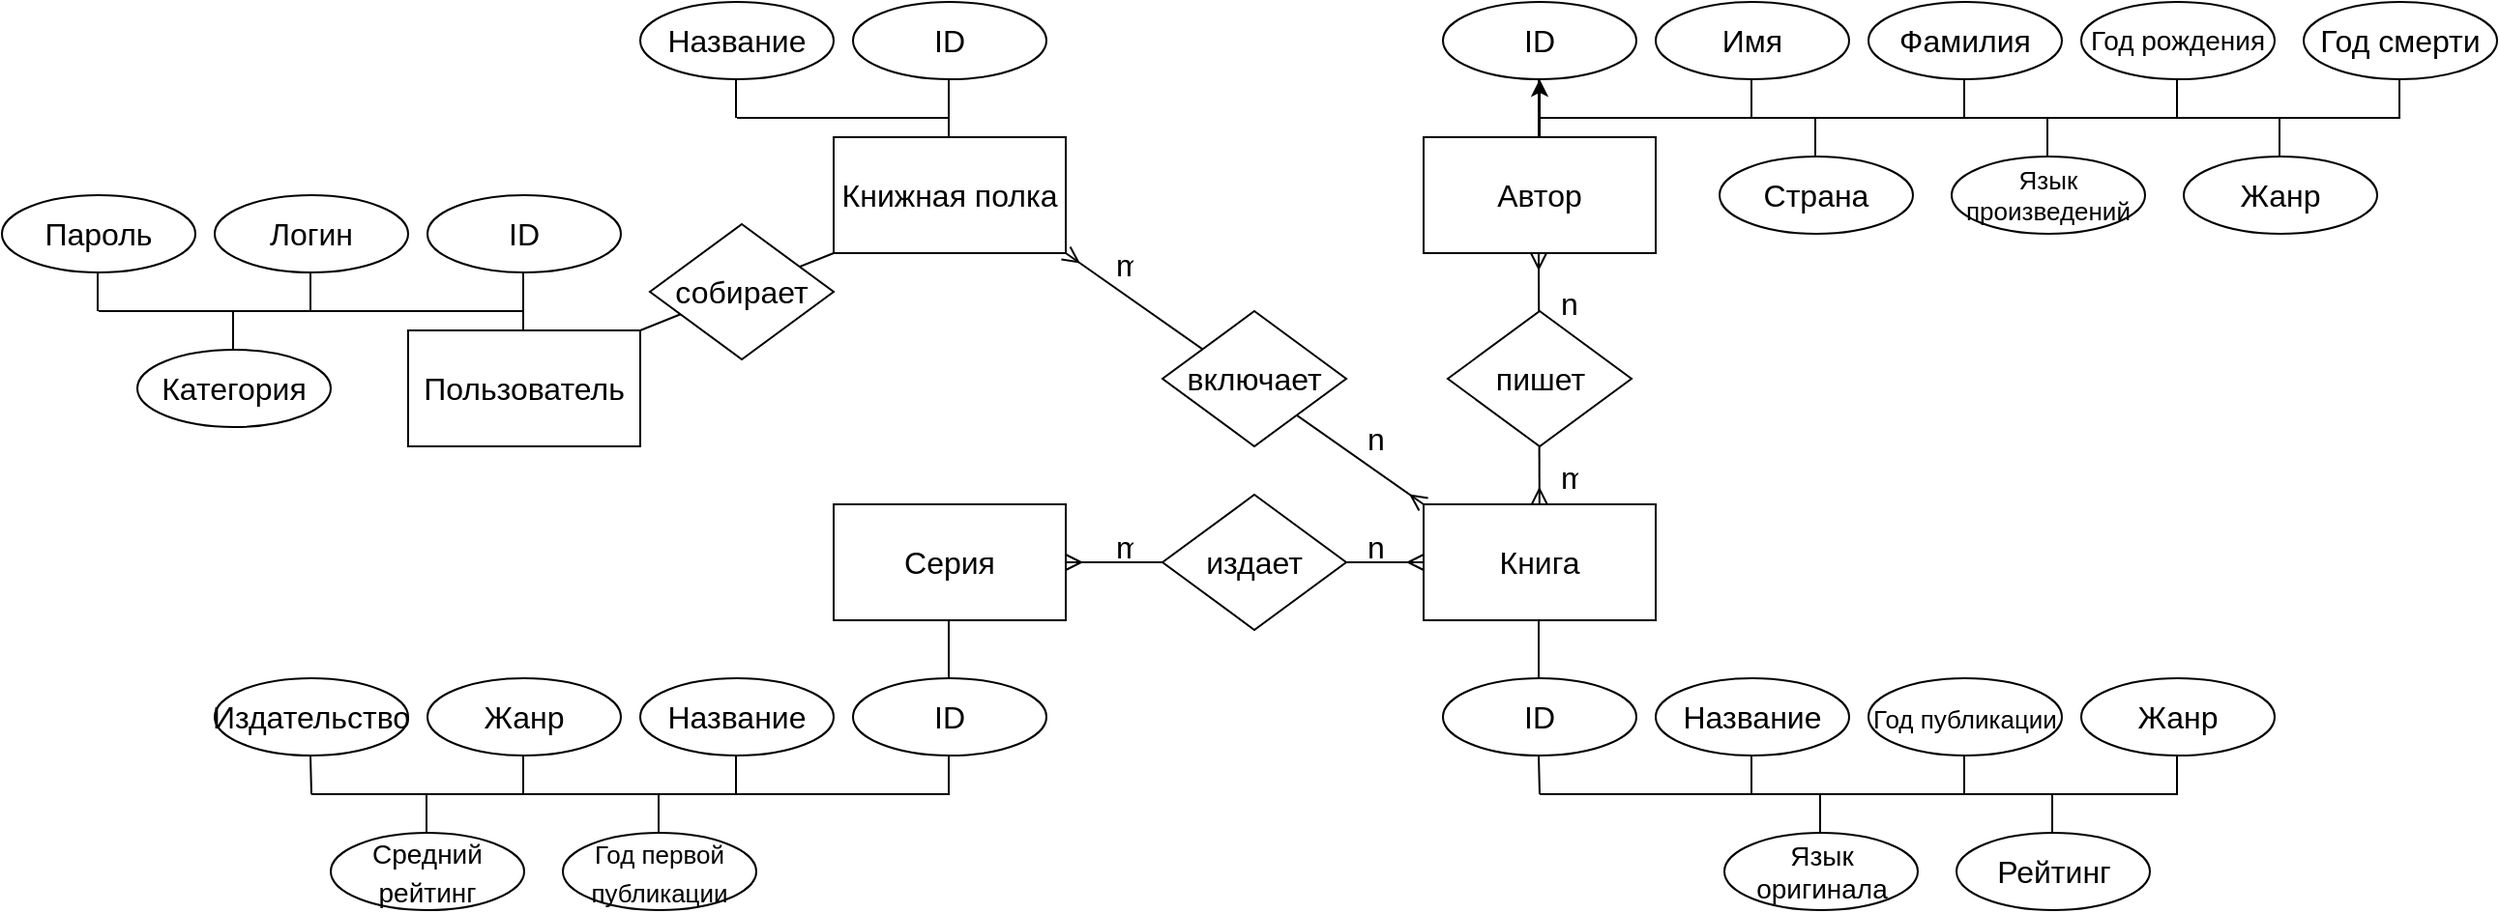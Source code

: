 <mxfile version="21.1.8" type="device">
  <diagram id="xl-UDhk-vmxlbRlfUTU6" name="Страница 1">
    <mxGraphModel dx="2084" dy="1779" grid="1" gridSize="10" guides="1" tooltips="1" connect="1" arrows="1" fold="1" page="1" pageScale="1" pageWidth="827" pageHeight="1169" math="0" shadow="0">
      <root>
        <mxCell id="0" />
        <mxCell id="1" parent="0" />
        <mxCell id="O5rZSSV68CA4puXAP-Ws-46" value="" style="edgeStyle=orthogonalEdgeStyle;rounded=0;orthogonalLoop=1;jettySize=auto;html=1;fontSize=16;" edge="1" parent="1" source="pFHHEdU_0-kqcNkY8rEz-1" target="pFHHEdU_0-kqcNkY8rEz-2">
          <mxGeometry relative="1" as="geometry" />
        </mxCell>
        <mxCell id="pFHHEdU_0-kqcNkY8rEz-1" value="Автор" style="whiteSpace=wrap;html=1;align=center;rounded=0;fontSize=16;" vertex="1" parent="1">
          <mxGeometry x="365" y="60" width="120" height="60" as="geometry" />
        </mxCell>
        <mxCell id="pFHHEdU_0-kqcNkY8rEz-2" value="ID" style="ellipse;whiteSpace=wrap;html=1;align=center;rounded=0;fontSize=16;" vertex="1" parent="1">
          <mxGeometry x="375" y="-10" width="100" height="40" as="geometry" />
        </mxCell>
        <mxCell id="pFHHEdU_0-kqcNkY8rEz-3" value="Имя" style="ellipse;whiteSpace=wrap;html=1;align=center;rounded=0;fontSize=16;" vertex="1" parent="1">
          <mxGeometry x="485" y="-10" width="100" height="40" as="geometry" />
        </mxCell>
        <mxCell id="pFHHEdU_0-kqcNkY8rEz-4" value="Фамилия" style="ellipse;whiteSpace=wrap;html=1;align=center;rounded=0;fontSize=16;" vertex="1" parent="1">
          <mxGeometry x="595" y="-10" width="100" height="40" as="geometry" />
        </mxCell>
        <mxCell id="pFHHEdU_0-kqcNkY8rEz-5" value="Год рождения" style="ellipse;whiteSpace=wrap;html=1;align=center;rounded=0;fontSize=14;" vertex="1" parent="1">
          <mxGeometry x="705" y="-10" width="100" height="40" as="geometry" />
        </mxCell>
        <mxCell id="pFHHEdU_0-kqcNkY8rEz-6" value="Год смерти" style="ellipse;whiteSpace=wrap;html=1;align=center;rounded=0;fontSize=16;" vertex="1" parent="1">
          <mxGeometry x="820" y="-10" width="100" height="40" as="geometry" />
        </mxCell>
        <mxCell id="pFHHEdU_0-kqcNkY8rEz-7" value="" style="endArrow=none;html=1;rounded=0;fontSize=16;" edge="1" parent="1">
          <mxGeometry width="50" height="50" relative="1" as="geometry">
            <mxPoint x="644.5" y="50" as="sourcePoint" />
            <mxPoint x="644.5" y="30" as="targetPoint" />
          </mxGeometry>
        </mxCell>
        <mxCell id="pFHHEdU_0-kqcNkY8rEz-8" value="" style="endArrow=none;html=1;rounded=0;exitX=1;exitY=0.5;exitDx=0;exitDy=0;fontSize=16;" edge="1" parent="1">
          <mxGeometry width="50" height="50" relative="1" as="geometry">
            <mxPoint x="424.5" y="60" as="sourcePoint" />
            <mxPoint x="424.5" y="30" as="targetPoint" />
          </mxGeometry>
        </mxCell>
        <mxCell id="pFHHEdU_0-kqcNkY8rEz-9" value="" style="endArrow=none;html=1;rounded=0;fontSize=16;" edge="1" parent="1">
          <mxGeometry width="50" height="50" relative="1" as="geometry">
            <mxPoint x="425" y="50" as="sourcePoint" />
            <mxPoint x="870" y="50" as="targetPoint" />
          </mxGeometry>
        </mxCell>
        <mxCell id="pFHHEdU_0-kqcNkY8rEz-10" value="" style="endArrow=none;html=1;rounded=0;fontSize=16;" edge="1" parent="1">
          <mxGeometry width="50" height="50" relative="1" as="geometry">
            <mxPoint x="534.5" y="50" as="sourcePoint" />
            <mxPoint x="534.5" y="30" as="targetPoint" />
          </mxGeometry>
        </mxCell>
        <mxCell id="pFHHEdU_0-kqcNkY8rEz-11" value="" style="endArrow=none;html=1;rounded=0;fontSize=16;" edge="1" parent="1">
          <mxGeometry width="50" height="50" relative="1" as="geometry">
            <mxPoint x="754.5" y="50" as="sourcePoint" />
            <mxPoint x="754.5" y="30" as="targetPoint" />
          </mxGeometry>
        </mxCell>
        <mxCell id="pFHHEdU_0-kqcNkY8rEz-12" value="" style="endArrow=none;html=1;rounded=0;fontSize=16;" edge="1" parent="1">
          <mxGeometry width="50" height="50" relative="1" as="geometry">
            <mxPoint x="567.5" y="70" as="sourcePoint" />
            <mxPoint x="567.5" y="50" as="targetPoint" />
          </mxGeometry>
        </mxCell>
        <mxCell id="63GgBxCPVg3tJSuvB2tl-1" value="" style="endArrow=none;html=1;rounded=0;fontSize=16;" edge="1" parent="1">
          <mxGeometry width="50" height="50" relative="1" as="geometry">
            <mxPoint x="869.5" y="50" as="sourcePoint" />
            <mxPoint x="869.5" y="30" as="targetPoint" />
          </mxGeometry>
        </mxCell>
        <mxCell id="63GgBxCPVg3tJSuvB2tl-2" value="Страна" style="ellipse;whiteSpace=wrap;html=1;align=center;rounded=0;fontSize=16;" vertex="1" parent="1">
          <mxGeometry x="518" y="70" width="100" height="40" as="geometry" />
        </mxCell>
        <mxCell id="63GgBxCPVg3tJSuvB2tl-3" value="Язык произведений" style="ellipse;whiteSpace=wrap;html=1;align=center;rounded=0;fontSize=13;" vertex="1" parent="1">
          <mxGeometry x="638" y="70" width="100" height="40" as="geometry" />
        </mxCell>
        <mxCell id="63GgBxCPVg3tJSuvB2tl-4" value="" style="endArrow=none;html=1;rounded=0;fontSize=16;" edge="1" parent="1">
          <mxGeometry width="50" height="50" relative="1" as="geometry">
            <mxPoint x="687.5" y="70" as="sourcePoint" />
            <mxPoint x="687.5" y="50" as="targetPoint" />
          </mxGeometry>
        </mxCell>
        <mxCell id="63GgBxCPVg3tJSuvB2tl-5" value="" style="endArrow=none;html=1;rounded=0;fontSize=16;" edge="1" parent="1">
          <mxGeometry width="50" height="50" relative="1" as="geometry">
            <mxPoint x="807.5" y="70" as="sourcePoint" />
            <mxPoint x="807.5" y="50" as="targetPoint" />
          </mxGeometry>
        </mxCell>
        <mxCell id="63GgBxCPVg3tJSuvB2tl-6" value="Жанр" style="ellipse;whiteSpace=wrap;html=1;align=center;rounded=0;fontSize=16;" vertex="1" parent="1">
          <mxGeometry x="758" y="70" width="100" height="40" as="geometry" />
        </mxCell>
        <mxCell id="63GgBxCPVg3tJSuvB2tl-7" value="Книга" style="whiteSpace=wrap;html=1;align=center;rounded=0;fontSize=16;" vertex="1" parent="1">
          <mxGeometry x="365" y="250" width="120" height="60" as="geometry" />
        </mxCell>
        <mxCell id="63GgBxCPVg3tJSuvB2tl-8" value="ID" style="ellipse;whiteSpace=wrap;html=1;align=center;rounded=0;fontSize=16;" vertex="1" parent="1">
          <mxGeometry x="375" y="340" width="100" height="40" as="geometry" />
        </mxCell>
        <mxCell id="63GgBxCPVg3tJSuvB2tl-9" value="Название" style="ellipse;whiteSpace=wrap;html=1;align=center;rounded=0;fontSize=16;" vertex="1" parent="1">
          <mxGeometry x="485" y="340" width="100" height="40" as="geometry" />
        </mxCell>
        <mxCell id="63GgBxCPVg3tJSuvB2tl-10" value="&lt;font style=&quot;font-size: 13px;&quot;&gt;Год публикации&lt;/font&gt;" style="ellipse;whiteSpace=wrap;html=1;align=center;rounded=0;fontSize=16;" vertex="1" parent="1">
          <mxGeometry x="595" y="340" width="100" height="40" as="geometry" />
        </mxCell>
        <mxCell id="63GgBxCPVg3tJSuvB2tl-11" value="Жанр" style="ellipse;whiteSpace=wrap;html=1;align=center;rounded=0;fontSize=16;" vertex="1" parent="1">
          <mxGeometry x="705" y="340" width="100" height="40" as="geometry" />
        </mxCell>
        <mxCell id="63GgBxCPVg3tJSuvB2tl-13" value="" style="endArrow=none;html=1;rounded=0;fontSize=16;" edge="1" parent="1">
          <mxGeometry width="50" height="50" relative="1" as="geometry">
            <mxPoint x="644.5" y="400" as="sourcePoint" />
            <mxPoint x="644.5" y="380" as="targetPoint" />
          </mxGeometry>
        </mxCell>
        <mxCell id="63GgBxCPVg3tJSuvB2tl-14" value="" style="endArrow=none;html=1;rounded=0;fontSize=16;" edge="1" parent="1">
          <mxGeometry width="50" height="50" relative="1" as="geometry">
            <mxPoint x="425" y="400" as="sourcePoint" />
            <mxPoint x="424.5" y="380" as="targetPoint" />
          </mxGeometry>
        </mxCell>
        <mxCell id="63GgBxCPVg3tJSuvB2tl-15" value="" style="endArrow=none;html=1;rounded=0;fontSize=16;" edge="1" parent="1">
          <mxGeometry width="50" height="50" relative="1" as="geometry">
            <mxPoint x="425" y="400" as="sourcePoint" />
            <mxPoint x="755" y="400" as="targetPoint" />
          </mxGeometry>
        </mxCell>
        <mxCell id="63GgBxCPVg3tJSuvB2tl-16" value="" style="endArrow=none;html=1;rounded=0;fontSize=16;" edge="1" parent="1">
          <mxGeometry width="50" height="50" relative="1" as="geometry">
            <mxPoint x="534.5" y="400" as="sourcePoint" />
            <mxPoint x="534.5" y="380" as="targetPoint" />
          </mxGeometry>
        </mxCell>
        <mxCell id="63GgBxCPVg3tJSuvB2tl-17" value="" style="endArrow=none;html=1;rounded=0;fontSize=16;" edge="1" parent="1">
          <mxGeometry width="50" height="50" relative="1" as="geometry">
            <mxPoint x="754.5" y="400" as="sourcePoint" />
            <mxPoint x="754.5" y="380" as="targetPoint" />
          </mxGeometry>
        </mxCell>
        <mxCell id="63GgBxCPVg3tJSuvB2tl-18" value="" style="endArrow=none;html=1;rounded=0;fontSize=16;" edge="1" parent="1">
          <mxGeometry width="50" height="50" relative="1" as="geometry">
            <mxPoint x="570" y="420" as="sourcePoint" />
            <mxPoint x="570" y="400" as="targetPoint" />
          </mxGeometry>
        </mxCell>
        <mxCell id="63GgBxCPVg3tJSuvB2tl-20" value="Язык оригинала" style="ellipse;whiteSpace=wrap;html=1;align=center;rounded=0;fontSize=14;" vertex="1" parent="1">
          <mxGeometry x="520.5" y="420" width="100" height="40" as="geometry" />
        </mxCell>
        <mxCell id="63GgBxCPVg3tJSuvB2tl-21" value="Рейтинг" style="ellipse;whiteSpace=wrap;html=1;align=center;rounded=0;fontSize=16;" vertex="1" parent="1">
          <mxGeometry x="640.5" y="420" width="100" height="40" as="geometry" />
        </mxCell>
        <mxCell id="63GgBxCPVg3tJSuvB2tl-22" value="" style="endArrow=none;html=1;rounded=0;fontSize=16;" edge="1" parent="1">
          <mxGeometry width="50" height="50" relative="1" as="geometry">
            <mxPoint x="690" y="420" as="sourcePoint" />
            <mxPoint x="690" y="400" as="targetPoint" />
          </mxGeometry>
        </mxCell>
        <mxCell id="63GgBxCPVg3tJSuvB2tl-26" value="" style="endArrow=none;html=1;rounded=0;exitX=1;exitY=0.5;exitDx=0;exitDy=0;fontSize=16;" edge="1" parent="1">
          <mxGeometry width="50" height="50" relative="1" as="geometry">
            <mxPoint x="424.5" y="340" as="sourcePoint" />
            <mxPoint x="424.5" y="310" as="targetPoint" />
          </mxGeometry>
        </mxCell>
        <mxCell id="O5rZSSV68CA4puXAP-Ws-1" value="" style="fontSize=16;html=1;endArrow=ERmany;startArrow=ERmany;rounded=0;" edge="1" parent="1" source="63GgBxCPVg3tJSuvB2tl-7">
          <mxGeometry width="100" height="100" relative="1" as="geometry">
            <mxPoint x="425" y="220" as="sourcePoint" />
            <mxPoint x="424.5" y="120" as="targetPoint" />
            <Array as="points" />
          </mxGeometry>
        </mxCell>
        <mxCell id="O5rZSSV68CA4puXAP-Ws-2" value="n" style="text;strokeColor=none;fillColor=none;spacingLeft=4;spacingRight=4;overflow=hidden;rotatable=0;points=[[0,0.5],[1,0.5]];portConstraint=eastwest;fontSize=16;rounded=0;" vertex="1" parent="1">
          <mxGeometry x="430" y="130" width="20" height="20" as="geometry" />
        </mxCell>
        <mxCell id="O5rZSSV68CA4puXAP-Ws-3" value="m" style="text;strokeColor=none;fillColor=none;spacingLeft=4;spacingRight=4;overflow=hidden;rotatable=0;points=[[0,0.5],[1,0.5]];portConstraint=eastwest;fontSize=16;rounded=0;" vertex="1" parent="1">
          <mxGeometry x="430" y="220" width="20" height="20" as="geometry" />
        </mxCell>
        <mxCell id="O5rZSSV68CA4puXAP-Ws-4" value="&lt;font style=&quot;font-size: 16px;&quot;&gt;пишет&lt;/font&gt;" style="rhombus;whiteSpace=wrap;html=1;fontSize=16;" vertex="1" parent="1">
          <mxGeometry x="377.5" y="150" width="95" height="70" as="geometry" />
        </mxCell>
        <mxCell id="O5rZSSV68CA4puXAP-Ws-5" value="Серия" style="whiteSpace=wrap;html=1;align=center;rounded=0;fontSize=16;" vertex="1" parent="1">
          <mxGeometry x="60" y="250" width="120" height="60" as="geometry" />
        </mxCell>
        <mxCell id="O5rZSSV68CA4puXAP-Ws-6" value="Издательство" style="ellipse;whiteSpace=wrap;html=1;align=center;rounded=0;fontSize=16;" vertex="1" parent="1">
          <mxGeometry x="-260" y="340" width="100" height="40" as="geometry" />
        </mxCell>
        <mxCell id="O5rZSSV68CA4puXAP-Ws-7" value="Жанр" style="ellipse;whiteSpace=wrap;html=1;align=center;rounded=0;fontSize=16;" vertex="1" parent="1">
          <mxGeometry x="-150" y="340" width="100" height="40" as="geometry" />
        </mxCell>
        <mxCell id="O5rZSSV68CA4puXAP-Ws-8" value="Название" style="ellipse;whiteSpace=wrap;html=1;align=center;rounded=0;fontSize=16;" vertex="1" parent="1">
          <mxGeometry x="-40" y="340" width="100" height="40" as="geometry" />
        </mxCell>
        <mxCell id="O5rZSSV68CA4puXAP-Ws-9" value="ID" style="ellipse;whiteSpace=wrap;html=1;align=center;rounded=0;fontSize=16;" vertex="1" parent="1">
          <mxGeometry x="70" y="340" width="100" height="40" as="geometry" />
        </mxCell>
        <mxCell id="O5rZSSV68CA4puXAP-Ws-10" value="" style="endArrow=none;html=1;rounded=0;fontSize=16;" edge="1" parent="1">
          <mxGeometry width="50" height="50" relative="1" as="geometry">
            <mxPoint x="9.5" y="400" as="sourcePoint" />
            <mxPoint x="9.5" y="380" as="targetPoint" />
          </mxGeometry>
        </mxCell>
        <mxCell id="O5rZSSV68CA4puXAP-Ws-11" value="" style="endArrow=none;html=1;rounded=0;fontSize=16;" edge="1" parent="1">
          <mxGeometry width="50" height="50" relative="1" as="geometry">
            <mxPoint x="-210" y="400" as="sourcePoint" />
            <mxPoint x="-210.5" y="380" as="targetPoint" />
          </mxGeometry>
        </mxCell>
        <mxCell id="O5rZSSV68CA4puXAP-Ws-12" value="" style="endArrow=none;html=1;rounded=0;fontSize=16;" edge="1" parent="1">
          <mxGeometry width="50" height="50" relative="1" as="geometry">
            <mxPoint x="-210" y="400" as="sourcePoint" />
            <mxPoint x="120" y="400" as="targetPoint" />
          </mxGeometry>
        </mxCell>
        <mxCell id="O5rZSSV68CA4puXAP-Ws-13" value="" style="endArrow=none;html=1;rounded=0;fontSize=16;" edge="1" parent="1">
          <mxGeometry width="50" height="50" relative="1" as="geometry">
            <mxPoint x="-100.5" y="400" as="sourcePoint" />
            <mxPoint x="-100.5" y="380" as="targetPoint" />
          </mxGeometry>
        </mxCell>
        <mxCell id="O5rZSSV68CA4puXAP-Ws-14" value="" style="endArrow=none;html=1;rounded=0;fontSize=16;" edge="1" parent="1">
          <mxGeometry width="50" height="50" relative="1" as="geometry">
            <mxPoint x="119.5" y="400" as="sourcePoint" />
            <mxPoint x="119.5" y="380" as="targetPoint" />
          </mxGeometry>
        </mxCell>
        <mxCell id="O5rZSSV68CA4puXAP-Ws-15" value="" style="endArrow=none;html=1;rounded=0;fontSize=16;" edge="1" parent="1">
          <mxGeometry width="50" height="50" relative="1" as="geometry">
            <mxPoint x="-150.5" y="420" as="sourcePoint" />
            <mxPoint x="-150.5" y="400" as="targetPoint" />
          </mxGeometry>
        </mxCell>
        <mxCell id="O5rZSSV68CA4puXAP-Ws-16" value="&lt;font style=&quot;font-size: 14px;&quot;&gt;Средний рейтинг&lt;/font&gt;" style="ellipse;whiteSpace=wrap;html=1;align=center;rounded=0;fontSize=16;" vertex="1" parent="1">
          <mxGeometry x="-200" y="420" width="100" height="40" as="geometry" />
        </mxCell>
        <mxCell id="O5rZSSV68CA4puXAP-Ws-17" value="&lt;font style=&quot;font-size: 13px;&quot;&gt;Год первой публикации&lt;/font&gt;" style="ellipse;whiteSpace=wrap;html=1;align=center;rounded=0;fontSize=16;" vertex="1" parent="1">
          <mxGeometry x="-80" y="420" width="100" height="40" as="geometry" />
        </mxCell>
        <mxCell id="O5rZSSV68CA4puXAP-Ws-18" value="" style="endArrow=none;html=1;rounded=0;fontSize=16;" edge="1" parent="1">
          <mxGeometry width="50" height="50" relative="1" as="geometry">
            <mxPoint x="-30.5" y="420" as="sourcePoint" />
            <mxPoint x="-30.5" y="400" as="targetPoint" />
          </mxGeometry>
        </mxCell>
        <mxCell id="O5rZSSV68CA4puXAP-Ws-19" value="" style="endArrow=none;html=1;rounded=0;exitX=1;exitY=0.5;exitDx=0;exitDy=0;fontSize=16;" edge="1" parent="1">
          <mxGeometry width="50" height="50" relative="1" as="geometry">
            <mxPoint x="119.5" y="340" as="sourcePoint" />
            <mxPoint x="119.5" y="310" as="targetPoint" />
          </mxGeometry>
        </mxCell>
        <mxCell id="O5rZSSV68CA4puXAP-Ws-20" value="" style="fontSize=16;html=1;endArrow=ERmany;startArrow=ERmany;rounded=0;entryX=0;entryY=0.5;entryDx=0;entryDy=0;exitX=1;exitY=0.5;exitDx=0;exitDy=0;" edge="1" parent="1" source="O5rZSSV68CA4puXAP-Ws-5" target="63GgBxCPVg3tJSuvB2tl-7">
          <mxGeometry width="100" height="100" relative="1" as="geometry">
            <mxPoint x="187.5" y="190" as="sourcePoint" />
            <mxPoint x="187" y="60" as="targetPoint" />
            <Array as="points" />
          </mxGeometry>
        </mxCell>
        <mxCell id="O5rZSSV68CA4puXAP-Ws-21" value="n" style="text;strokeColor=none;fillColor=none;spacingLeft=4;spacingRight=4;overflow=hidden;rotatable=0;points=[[0,0.5],[1,0.5]];portConstraint=eastwest;fontSize=16;rounded=0;" vertex="1" parent="1">
          <mxGeometry x="330" y="256" width="20" height="20" as="geometry" />
        </mxCell>
        <mxCell id="O5rZSSV68CA4puXAP-Ws-22" value="m" style="text;strokeColor=none;fillColor=none;spacingLeft=4;spacingRight=4;overflow=hidden;rotatable=0;points=[[0,0.5],[1,0.5]];portConstraint=eastwest;fontSize=16;rounded=0;" vertex="1" parent="1">
          <mxGeometry x="200" y="256" width="20" height="20" as="geometry" />
        </mxCell>
        <mxCell id="O5rZSSV68CA4puXAP-Ws-23" value="&lt;font style=&quot;font-size: 16px;&quot;&gt;издает&lt;/font&gt;" style="rhombus;whiteSpace=wrap;html=1;fontSize=16;" vertex="1" parent="1">
          <mxGeometry x="230" y="245" width="95" height="70" as="geometry" />
        </mxCell>
        <mxCell id="O5rZSSV68CA4puXAP-Ws-25" value="&lt;font style=&quot;font-size: 16px;&quot;&gt;Книжная полка&lt;/font&gt;" style="whiteSpace=wrap;html=1;align=center;rounded=0;fontSize=16;" vertex="1" parent="1">
          <mxGeometry x="60" y="60" width="120" height="60" as="geometry" />
        </mxCell>
        <mxCell id="O5rZSSV68CA4puXAP-Ws-28" value="Название" style="ellipse;whiteSpace=wrap;html=1;align=center;rounded=0;fontSize=16;" vertex="1" parent="1">
          <mxGeometry x="-40" y="-10" width="100" height="40" as="geometry" />
        </mxCell>
        <mxCell id="O5rZSSV68CA4puXAP-Ws-29" value="ID" style="ellipse;whiteSpace=wrap;html=1;align=center;rounded=0;fontSize=16;" vertex="1" parent="1">
          <mxGeometry x="70" y="-10" width="100" height="40" as="geometry" />
        </mxCell>
        <mxCell id="O5rZSSV68CA4puXAP-Ws-30" value="" style="endArrow=none;html=1;rounded=0;fontSize=16;" edge="1" parent="1">
          <mxGeometry width="50" height="50" relative="1" as="geometry">
            <mxPoint x="9.5" y="50" as="sourcePoint" />
            <mxPoint x="9.5" y="30" as="targetPoint" />
          </mxGeometry>
        </mxCell>
        <mxCell id="O5rZSSV68CA4puXAP-Ws-32" value="" style="endArrow=none;html=1;rounded=0;fontSize=16;" edge="1" parent="1">
          <mxGeometry width="50" height="50" relative="1" as="geometry">
            <mxPoint x="10" y="50" as="sourcePoint" />
            <mxPoint x="120" y="50" as="targetPoint" />
          </mxGeometry>
        </mxCell>
        <mxCell id="O5rZSSV68CA4puXAP-Ws-41" value="" style="fontSize=16;html=1;endArrow=ERmany;startArrow=ERmany;rounded=0;entryX=0;entryY=0;entryDx=0;entryDy=0;exitX=1;exitY=1;exitDx=0;exitDy=0;" edge="1" parent="1" source="O5rZSSV68CA4puXAP-Ws-25" target="63GgBxCPVg3tJSuvB2tl-7">
          <mxGeometry width="100" height="100" relative="1" as="geometry">
            <mxPoint x="160" y="185" as="sourcePoint" />
            <mxPoint x="345" y="185" as="targetPoint" />
            <Array as="points" />
          </mxGeometry>
        </mxCell>
        <mxCell id="O5rZSSV68CA4puXAP-Ws-42" value="n" style="text;strokeColor=none;fillColor=none;spacingLeft=4;spacingRight=4;overflow=hidden;rotatable=0;points=[[0,0.5],[1,0.5]];portConstraint=eastwest;fontSize=16;rounded=0;" vertex="1" parent="1">
          <mxGeometry x="330" y="200" width="20" height="20" as="geometry" />
        </mxCell>
        <mxCell id="O5rZSSV68CA4puXAP-Ws-43" value="m" style="text;strokeColor=none;fillColor=none;spacingLeft=4;spacingRight=4;overflow=hidden;rotatable=0;points=[[0,0.5],[1,0.5]];portConstraint=eastwest;fontSize=16;rounded=0;" vertex="1" parent="1">
          <mxGeometry x="200" y="110" width="20" height="20" as="geometry" />
        </mxCell>
        <mxCell id="O5rZSSV68CA4puXAP-Ws-44" value="&lt;span style=&quot;font-size: 16px;&quot;&gt;включает&lt;/span&gt;" style="rhombus;whiteSpace=wrap;html=1;fontSize=16;" vertex="1" parent="1">
          <mxGeometry x="230" y="150" width="95" height="70" as="geometry" />
        </mxCell>
        <mxCell id="O5rZSSV68CA4puXAP-Ws-45" value="" style="endArrow=none;html=1;rounded=0;exitX=1;exitY=0.5;exitDx=0;exitDy=0;fontSize=16;" edge="1" parent="1">
          <mxGeometry width="50" height="50" relative="1" as="geometry">
            <mxPoint x="119.5" y="60" as="sourcePoint" />
            <mxPoint x="119.5" y="30" as="targetPoint" />
          </mxGeometry>
        </mxCell>
        <mxCell id="O5rZSSV68CA4puXAP-Ws-51" value="Пользователь" style="whiteSpace=wrap;html=1;align=center;rounded=0;fontSize=16;" vertex="1" parent="1">
          <mxGeometry x="-160" y="160" width="120" height="60" as="geometry" />
        </mxCell>
        <mxCell id="O5rZSSV68CA4puXAP-Ws-52" value="Логин" style="ellipse;whiteSpace=wrap;html=1;align=center;rounded=0;fontSize=16;" vertex="1" parent="1">
          <mxGeometry x="-260" y="90" width="100" height="40" as="geometry" />
        </mxCell>
        <mxCell id="O5rZSSV68CA4puXAP-Ws-53" value="ID" style="ellipse;whiteSpace=wrap;html=1;align=center;rounded=0;fontSize=16;" vertex="1" parent="1">
          <mxGeometry x="-150" y="90" width="100" height="40" as="geometry" />
        </mxCell>
        <mxCell id="O5rZSSV68CA4puXAP-Ws-54" value="" style="endArrow=none;html=1;rounded=0;fontSize=16;" edge="1" parent="1">
          <mxGeometry width="50" height="50" relative="1" as="geometry">
            <mxPoint x="-210.5" y="150" as="sourcePoint" />
            <mxPoint x="-210.5" y="130" as="targetPoint" />
          </mxGeometry>
        </mxCell>
        <mxCell id="O5rZSSV68CA4puXAP-Ws-55" value="" style="endArrow=none;html=1;rounded=0;fontSize=16;" edge="1" parent="1">
          <mxGeometry width="50" height="50" relative="1" as="geometry">
            <mxPoint x="-320" y="150" as="sourcePoint" />
            <mxPoint x="-100" y="150" as="targetPoint" />
          </mxGeometry>
        </mxCell>
        <mxCell id="O5rZSSV68CA4puXAP-Ws-57" value="" style="endArrow=none;html=1;rounded=0;exitX=1;exitY=0.5;exitDx=0;exitDy=0;fontSize=16;" edge="1" parent="1">
          <mxGeometry width="50" height="50" relative="1" as="geometry">
            <mxPoint x="-100.5" y="160" as="sourcePoint" />
            <mxPoint x="-100.5" y="130" as="targetPoint" />
          </mxGeometry>
        </mxCell>
        <mxCell id="JssQLvB2TnN2tymG05G_-1" value="Пароль" style="ellipse;whiteSpace=wrap;html=1;align=center;rounded=0;fontSize=16;" vertex="1" parent="1">
          <mxGeometry x="-370" y="90" width="100" height="40" as="geometry" />
        </mxCell>
        <mxCell id="JssQLvB2TnN2tymG05G_-2" value="" style="endArrow=none;html=1;rounded=0;fontSize=16;" edge="1" parent="1">
          <mxGeometry width="50" height="50" relative="1" as="geometry">
            <mxPoint x="-320.5" y="150" as="sourcePoint" />
            <mxPoint x="-320.5" y="130" as="targetPoint" />
          </mxGeometry>
        </mxCell>
        <mxCell id="JssQLvB2TnN2tymG05G_-3" value="Категория" style="ellipse;whiteSpace=wrap;html=1;align=center;rounded=0;fontSize=16;" vertex="1" parent="1">
          <mxGeometry x="-300" y="170" width="100" height="40" as="geometry" />
        </mxCell>
        <mxCell id="JssQLvB2TnN2tymG05G_-4" value="" style="endArrow=none;html=1;rounded=0;fontSize=16;" edge="1" parent="1">
          <mxGeometry width="50" height="50" relative="1" as="geometry">
            <mxPoint x="-250.5" y="170" as="sourcePoint" />
            <mxPoint x="-250.5" y="150" as="targetPoint" />
          </mxGeometry>
        </mxCell>
        <mxCell id="JssQLvB2TnN2tymG05G_-5" value="" style="endArrow=none;html=1;rounded=0;exitX=1;exitY=0;exitDx=0;exitDy=0;entryX=0;entryY=1;entryDx=0;entryDy=0;fontSize=16;" edge="1" parent="1" source="O5rZSSV68CA4puXAP-Ws-51" target="O5rZSSV68CA4puXAP-Ws-25">
          <mxGeometry width="50" height="50" relative="1" as="geometry">
            <mxPoint x="-240.5" y="180" as="sourcePoint" />
            <mxPoint x="-240.5" y="160" as="targetPoint" />
            <Array as="points" />
          </mxGeometry>
        </mxCell>
        <mxCell id="JssQLvB2TnN2tymG05G_-6" value="&lt;span style=&quot;font-size: 16px;&quot;&gt;собирает&lt;/span&gt;" style="rhombus;whiteSpace=wrap;html=1;fontSize=16;" vertex="1" parent="1">
          <mxGeometry x="-35" y="105" width="95" height="70" as="geometry" />
        </mxCell>
      </root>
    </mxGraphModel>
  </diagram>
</mxfile>
